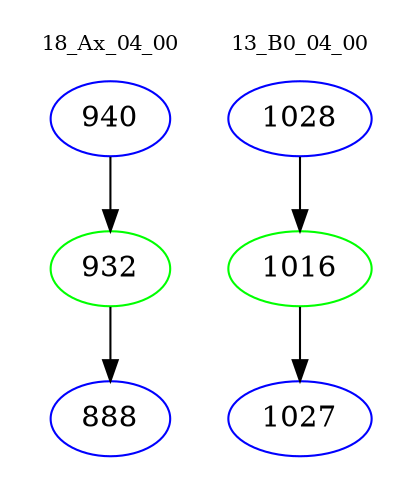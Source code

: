 digraph{
subgraph cluster_0 {
color = white
label = "18_Ax_04_00";
fontsize=10;
T0_940 [label="940", color="blue"]
T0_940 -> T0_932 [color="black"]
T0_932 [label="932", color="green"]
T0_932 -> T0_888 [color="black"]
T0_888 [label="888", color="blue"]
}
subgraph cluster_1 {
color = white
label = "13_B0_04_00";
fontsize=10;
T1_1028 [label="1028", color="blue"]
T1_1028 -> T1_1016 [color="black"]
T1_1016 [label="1016", color="green"]
T1_1016 -> T1_1027 [color="black"]
T1_1027 [label="1027", color="blue"]
}
}
